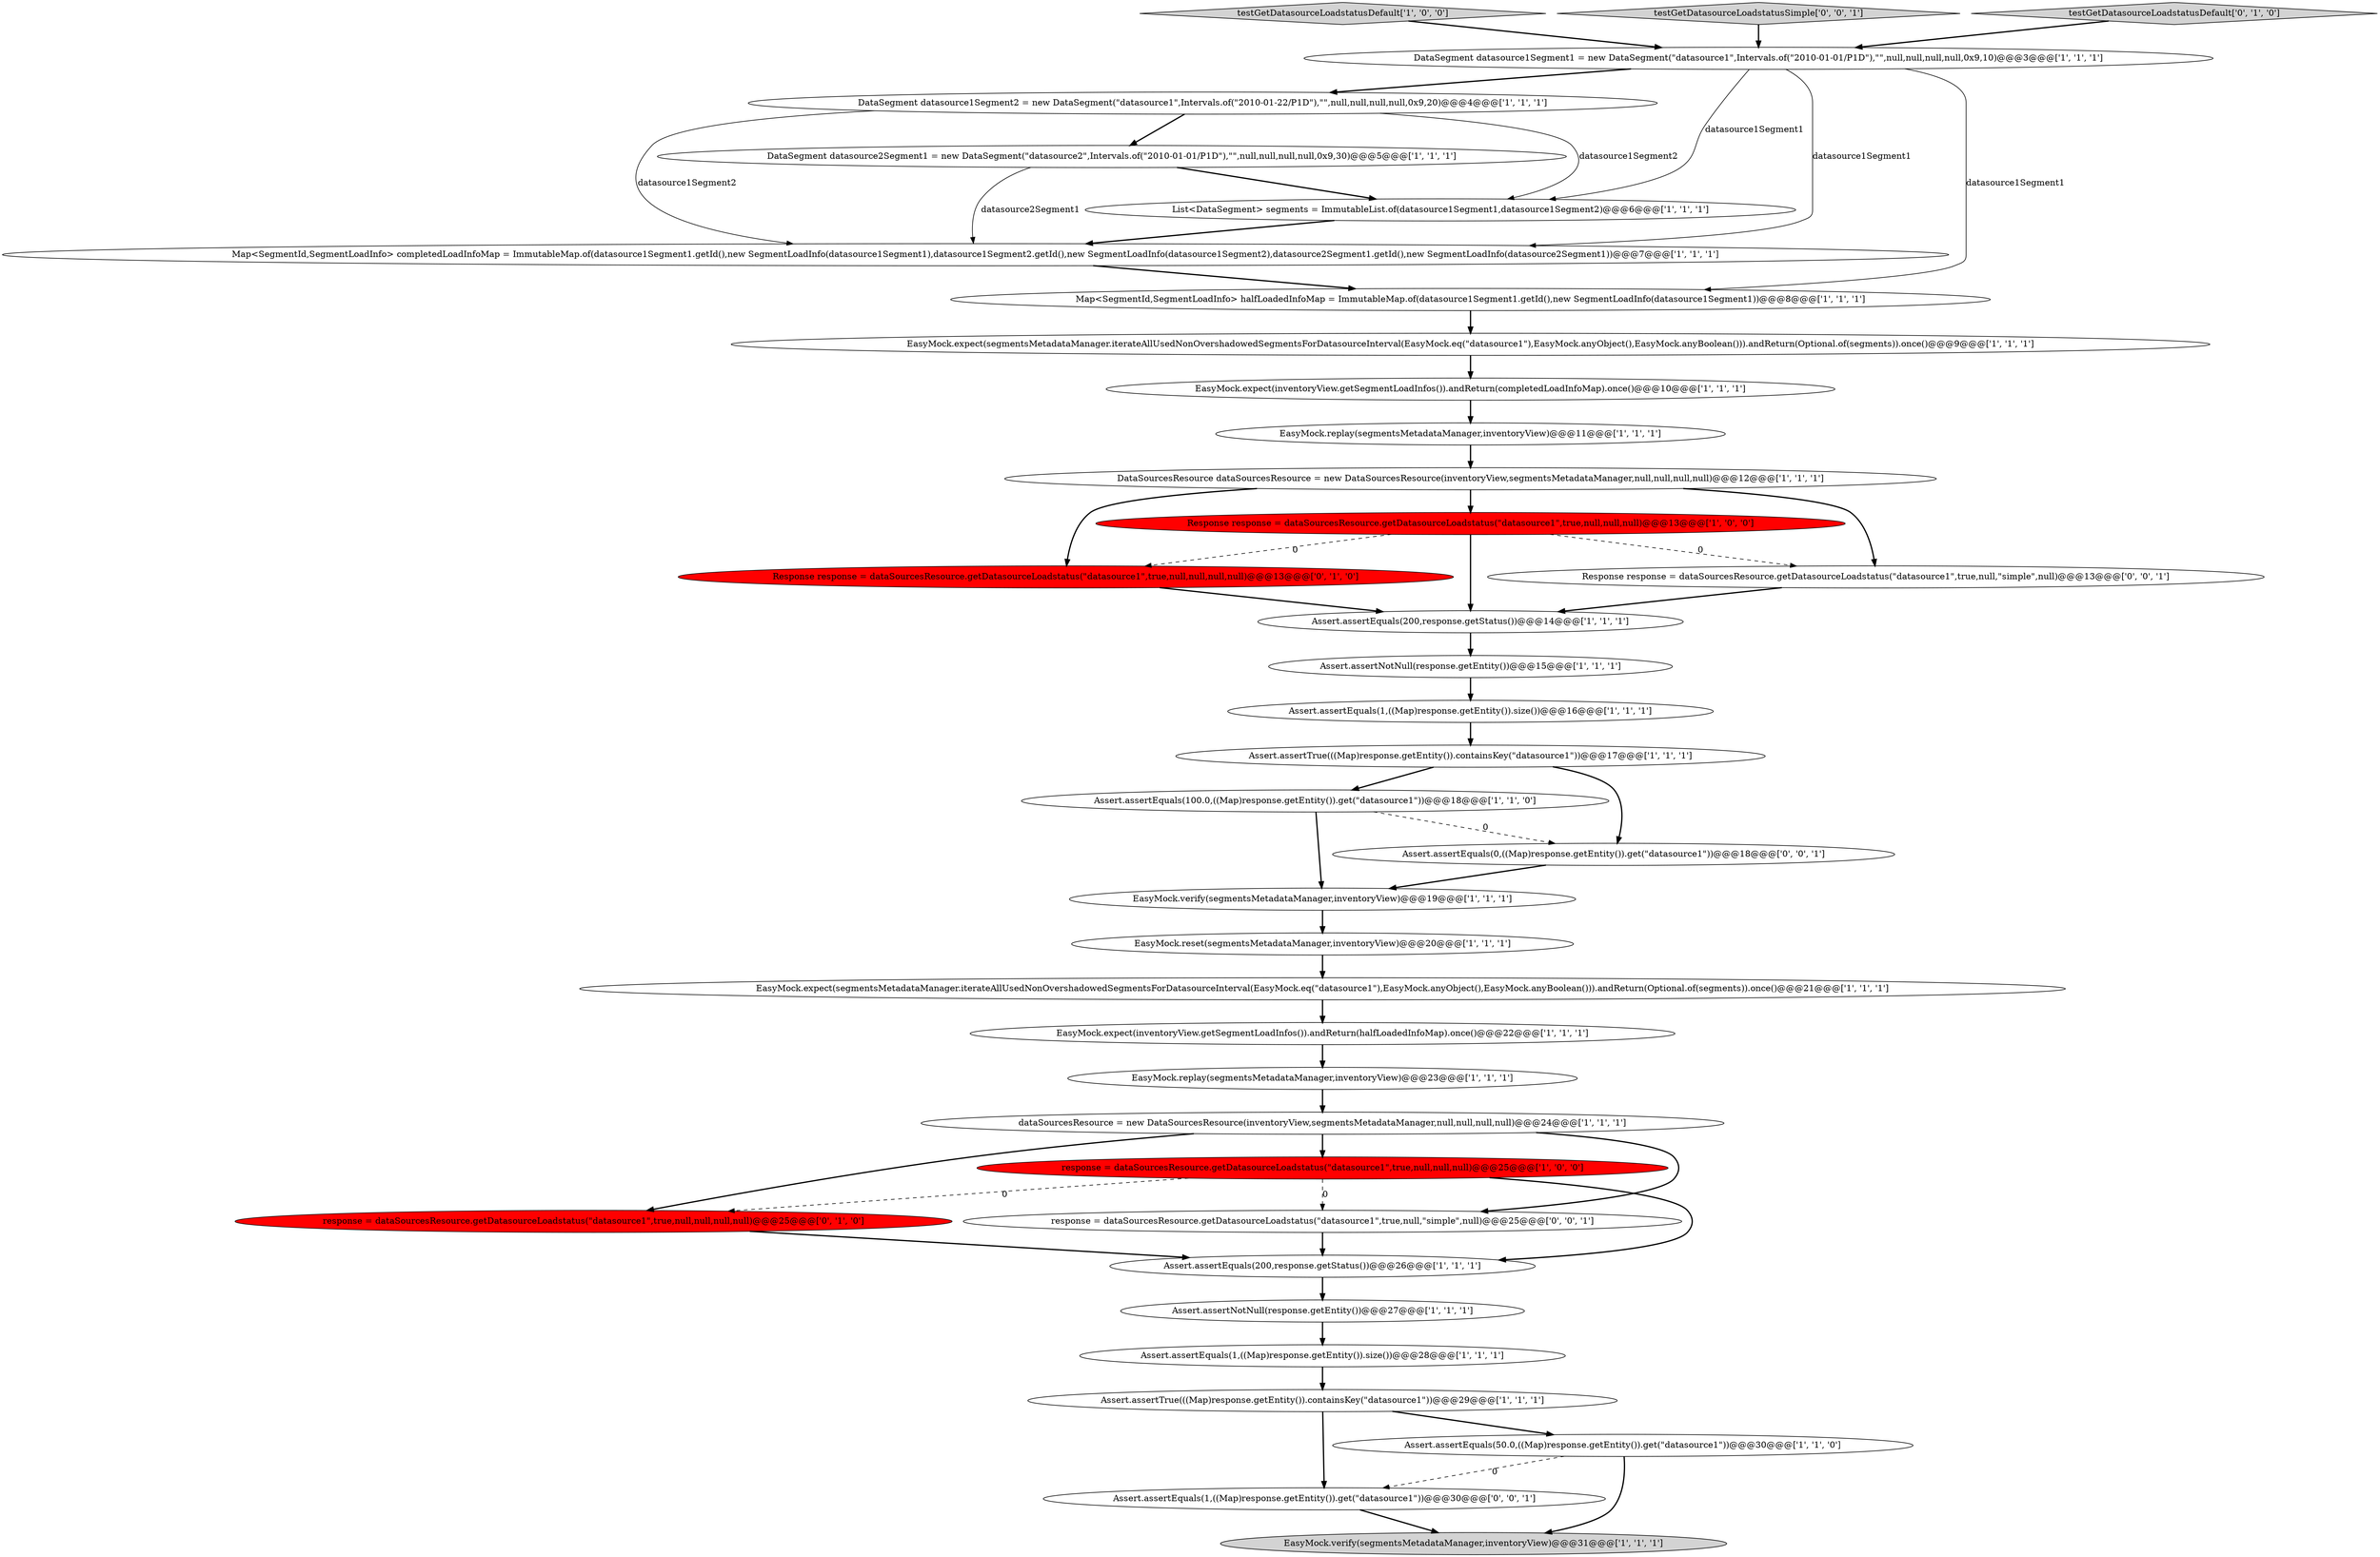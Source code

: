 digraph {
13 [style = filled, label = "response = dataSourcesResource.getDatasourceLoadstatus(\"datasource1\",true,null,null,null)@@@25@@@['1', '0', '0']", fillcolor = red, shape = ellipse image = "AAA1AAABBB1BBB"];
27 [style = filled, label = "testGetDatasourceLoadstatusDefault['1', '0', '0']", fillcolor = lightgray, shape = diamond image = "AAA0AAABBB1BBB"];
33 [style = filled, label = "Assert.assertEquals(1,((Map)response.getEntity()).get(\"datasource1\"))@@@30@@@['0', '0', '1']", fillcolor = white, shape = ellipse image = "AAA0AAABBB3BBB"];
7 [style = filled, label = "DataSegment datasource1Segment1 = new DataSegment(\"datasource1\",Intervals.of(\"2010-01-01/P1D\"),\"\",null,null,null,null,0x9,10)@@@3@@@['1', '1', '1']", fillcolor = white, shape = ellipse image = "AAA0AAABBB1BBB"];
6 [style = filled, label = "DataSegment datasource1Segment2 = new DataSegment(\"datasource1\",Intervals.of(\"2010-01-22/P1D\"),\"\",null,null,null,null,0x9,20)@@@4@@@['1', '1', '1']", fillcolor = white, shape = ellipse image = "AAA0AAABBB1BBB"];
22 [style = filled, label = "Map<SegmentId,SegmentLoadInfo> completedLoadInfoMap = ImmutableMap.of(datasource1Segment1.getId(),new SegmentLoadInfo(datasource1Segment1),datasource1Segment2.getId(),new SegmentLoadInfo(datasource1Segment2),datasource2Segment1.getId(),new SegmentLoadInfo(datasource2Segment1))@@@7@@@['1', '1', '1']", fillcolor = white, shape = ellipse image = "AAA0AAABBB1BBB"];
21 [style = filled, label = "Assert.assertEquals(1,((Map)response.getEntity()).size())@@@16@@@['1', '1', '1']", fillcolor = white, shape = ellipse image = "AAA0AAABBB1BBB"];
36 [style = filled, label = "testGetDatasourceLoadstatusSimple['0', '0', '1']", fillcolor = lightgray, shape = diamond image = "AAA0AAABBB3BBB"];
26 [style = filled, label = "Response response = dataSourcesResource.getDatasourceLoadstatus(\"datasource1\",true,null,null,null)@@@13@@@['1', '0', '0']", fillcolor = red, shape = ellipse image = "AAA1AAABBB1BBB"];
3 [style = filled, label = "Assert.assertEquals(200,response.getStatus())@@@26@@@['1', '1', '1']", fillcolor = white, shape = ellipse image = "AAA0AAABBB1BBB"];
20 [style = filled, label = "Assert.assertNotNull(response.getEntity())@@@27@@@['1', '1', '1']", fillcolor = white, shape = ellipse image = "AAA0AAABBB1BBB"];
19 [style = filled, label = "EasyMock.expect(inventoryView.getSegmentLoadInfos()).andReturn(completedLoadInfoMap).once()@@@10@@@['1', '1', '1']", fillcolor = white, shape = ellipse image = "AAA0AAABBB1BBB"];
37 [style = filled, label = "response = dataSourcesResource.getDatasourceLoadstatus(\"datasource1\",true,null,\"simple\",null)@@@25@@@['0', '0', '1']", fillcolor = white, shape = ellipse image = "AAA0AAABBB3BBB"];
4 [style = filled, label = "Assert.assertEquals(50.0,((Map)response.getEntity()).get(\"datasource1\"))@@@30@@@['1', '1', '0']", fillcolor = white, shape = ellipse image = "AAA0AAABBB1BBB"];
23 [style = filled, label = "Map<SegmentId,SegmentLoadInfo> halfLoadedInfoMap = ImmutableMap.of(datasource1Segment1.getId(),new SegmentLoadInfo(datasource1Segment1))@@@8@@@['1', '1', '1']", fillcolor = white, shape = ellipse image = "AAA0AAABBB1BBB"];
30 [style = filled, label = "response = dataSourcesResource.getDatasourceLoadstatus(\"datasource1\",true,null,null,null,null)@@@25@@@['0', '1', '0']", fillcolor = red, shape = ellipse image = "AAA1AAABBB2BBB"];
5 [style = filled, label = "EasyMock.reset(segmentsMetadataManager,inventoryView)@@@20@@@['1', '1', '1']", fillcolor = white, shape = ellipse image = "AAA0AAABBB1BBB"];
15 [style = filled, label = "EasyMock.replay(segmentsMetadataManager,inventoryView)@@@11@@@['1', '1', '1']", fillcolor = white, shape = ellipse image = "AAA0AAABBB1BBB"];
32 [style = filled, label = "testGetDatasourceLoadstatusDefault['0', '1', '0']", fillcolor = lightgray, shape = diamond image = "AAA0AAABBB2BBB"];
8 [style = filled, label = "EasyMock.expect(segmentsMetadataManager.iterateAllUsedNonOvershadowedSegmentsForDatasourceInterval(EasyMock.eq(\"datasource1\"),EasyMock.anyObject(),EasyMock.anyBoolean())).andReturn(Optional.of(segments)).once()@@@21@@@['1', '1', '1']", fillcolor = white, shape = ellipse image = "AAA0AAABBB1BBB"];
14 [style = filled, label = "Assert.assertEquals(1,((Map)response.getEntity()).size())@@@28@@@['1', '1', '1']", fillcolor = white, shape = ellipse image = "AAA0AAABBB1BBB"];
28 [style = filled, label = "EasyMock.expect(segmentsMetadataManager.iterateAllUsedNonOvershadowedSegmentsForDatasourceInterval(EasyMock.eq(\"datasource1\"),EasyMock.anyObject(),EasyMock.anyBoolean())).andReturn(Optional.of(segments)).once()@@@9@@@['1', '1', '1']", fillcolor = white, shape = ellipse image = "AAA0AAABBB1BBB"];
29 [style = filled, label = "EasyMock.verify(segmentsMetadataManager,inventoryView)@@@31@@@['1', '1', '1']", fillcolor = lightgray, shape = ellipse image = "AAA0AAABBB1BBB"];
24 [style = filled, label = "DataSourcesResource dataSourcesResource = new DataSourcesResource(inventoryView,segmentsMetadataManager,null,null,null,null)@@@12@@@['1', '1', '1']", fillcolor = white, shape = ellipse image = "AAA0AAABBB1BBB"];
2 [style = filled, label = "EasyMock.verify(segmentsMetadataManager,inventoryView)@@@19@@@['1', '1', '1']", fillcolor = white, shape = ellipse image = "AAA0AAABBB1BBB"];
31 [style = filled, label = "Response response = dataSourcesResource.getDatasourceLoadstatus(\"datasource1\",true,null,null,null,null)@@@13@@@['0', '1', '0']", fillcolor = red, shape = ellipse image = "AAA1AAABBB2BBB"];
12 [style = filled, label = "Assert.assertTrue(((Map)response.getEntity()).containsKey(\"datasource1\"))@@@29@@@['1', '1', '1']", fillcolor = white, shape = ellipse image = "AAA0AAABBB1BBB"];
17 [style = filled, label = "Assert.assertEquals(100.0,((Map)response.getEntity()).get(\"datasource1\"))@@@18@@@['1', '1', '0']", fillcolor = white, shape = ellipse image = "AAA0AAABBB1BBB"];
0 [style = filled, label = "EasyMock.expect(inventoryView.getSegmentLoadInfos()).andReturn(halfLoadedInfoMap).once()@@@22@@@['1', '1', '1']", fillcolor = white, shape = ellipse image = "AAA0AAABBB1BBB"];
9 [style = filled, label = "Assert.assertNotNull(response.getEntity())@@@15@@@['1', '1', '1']", fillcolor = white, shape = ellipse image = "AAA0AAABBB1BBB"];
35 [style = filled, label = "Assert.assertEquals(0,((Map)response.getEntity()).get(\"datasource1\"))@@@18@@@['0', '0', '1']", fillcolor = white, shape = ellipse image = "AAA0AAABBB3BBB"];
11 [style = filled, label = "Assert.assertEquals(200,response.getStatus())@@@14@@@['1', '1', '1']", fillcolor = white, shape = ellipse image = "AAA0AAABBB1BBB"];
25 [style = filled, label = "List<DataSegment> segments = ImmutableList.of(datasource1Segment1,datasource1Segment2)@@@6@@@['1', '1', '1']", fillcolor = white, shape = ellipse image = "AAA0AAABBB1BBB"];
1 [style = filled, label = "Assert.assertTrue(((Map)response.getEntity()).containsKey(\"datasource1\"))@@@17@@@['1', '1', '1']", fillcolor = white, shape = ellipse image = "AAA0AAABBB1BBB"];
16 [style = filled, label = "EasyMock.replay(segmentsMetadataManager,inventoryView)@@@23@@@['1', '1', '1']", fillcolor = white, shape = ellipse image = "AAA0AAABBB1BBB"];
10 [style = filled, label = "dataSourcesResource = new DataSourcesResource(inventoryView,segmentsMetadataManager,null,null,null,null)@@@24@@@['1', '1', '1']", fillcolor = white, shape = ellipse image = "AAA0AAABBB1BBB"];
18 [style = filled, label = "DataSegment datasource2Segment1 = new DataSegment(\"datasource2\",Intervals.of(\"2010-01-01/P1D\"),\"\",null,null,null,null,0x9,30)@@@5@@@['1', '1', '1']", fillcolor = white, shape = ellipse image = "AAA0AAABBB1BBB"];
34 [style = filled, label = "Response response = dataSourcesResource.getDatasourceLoadstatus(\"datasource1\",true,null,\"simple\",null)@@@13@@@['0', '0', '1']", fillcolor = white, shape = ellipse image = "AAA0AAABBB3BBB"];
5->8 [style = bold, label=""];
0->16 [style = bold, label=""];
13->37 [style = dashed, label="0"];
25->22 [style = bold, label=""];
16->10 [style = bold, label=""];
6->18 [style = bold, label=""];
17->35 [style = dashed, label="0"];
35->2 [style = bold, label=""];
24->34 [style = bold, label=""];
7->22 [style = solid, label="datasource1Segment1"];
1->35 [style = bold, label=""];
20->14 [style = bold, label=""];
4->29 [style = bold, label=""];
32->7 [style = bold, label=""];
11->9 [style = bold, label=""];
22->23 [style = bold, label=""];
6->22 [style = solid, label="datasource1Segment2"];
4->33 [style = dashed, label="0"];
26->11 [style = bold, label=""];
31->11 [style = bold, label=""];
34->11 [style = bold, label=""];
7->23 [style = solid, label="datasource1Segment1"];
1->17 [style = bold, label=""];
37->3 [style = bold, label=""];
33->29 [style = bold, label=""];
23->28 [style = bold, label=""];
8->0 [style = bold, label=""];
24->26 [style = bold, label=""];
3->20 [style = bold, label=""];
17->2 [style = bold, label=""];
10->13 [style = bold, label=""];
13->3 [style = bold, label=""];
12->4 [style = bold, label=""];
24->31 [style = bold, label=""];
30->3 [style = bold, label=""];
36->7 [style = bold, label=""];
15->24 [style = bold, label=""];
14->12 [style = bold, label=""];
21->1 [style = bold, label=""];
7->6 [style = bold, label=""];
27->7 [style = bold, label=""];
9->21 [style = bold, label=""];
28->19 [style = bold, label=""];
18->25 [style = bold, label=""];
12->33 [style = bold, label=""];
26->31 [style = dashed, label="0"];
6->25 [style = solid, label="datasource1Segment2"];
7->25 [style = solid, label="datasource1Segment1"];
19->15 [style = bold, label=""];
26->34 [style = dashed, label="0"];
10->30 [style = bold, label=""];
13->30 [style = dashed, label="0"];
2->5 [style = bold, label=""];
10->37 [style = bold, label=""];
18->22 [style = solid, label="datasource2Segment1"];
}
